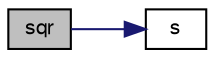 digraph "sqr"
{
  bgcolor="transparent";
  edge [fontname="FreeSans",fontsize="10",labelfontname="FreeSans",labelfontsize="10"];
  node [fontname="FreeSans",fontsize="10",shape=record];
  rankdir="LR";
  Node2849 [label="sqr",height=0.2,width=0.4,color="black", fillcolor="grey75", style="filled", fontcolor="black"];
  Node2849 -> Node2850 [color="midnightblue",fontsize="10",style="solid",fontname="FreeSans"];
  Node2850 [label="s",height=0.2,width=0.4,color="black",URL="$a18905.html#abb9c4233033fad2ad0206cd4adad3b9f"];
}
